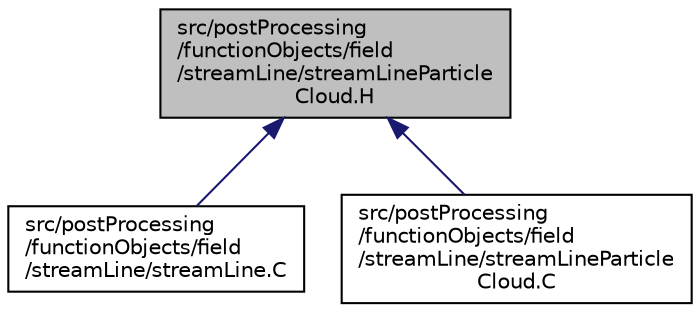 digraph "src/postProcessing/functionObjects/field/streamLine/streamLineParticleCloud.H"
{
  bgcolor="transparent";
  edge [fontname="Helvetica",fontsize="10",labelfontname="Helvetica",labelfontsize="10"];
  node [fontname="Helvetica",fontsize="10",shape=record];
  Node1 [label="src/postProcessing\l/functionObjects/field\l/streamLine/streamLineParticle\lCloud.H",height=0.2,width=0.4,color="black", fillcolor="grey75", style="filled", fontcolor="black"];
  Node1 -> Node2 [dir="back",color="midnightblue",fontsize="10",style="solid",fontname="Helvetica"];
  Node2 [label="src/postProcessing\l/functionObjects/field\l/streamLine/streamLine.C",height=0.2,width=0.4,color="black",URL="$a09270.html"];
  Node1 -> Node3 [dir="back",color="midnightblue",fontsize="10",style="solid",fontname="Helvetica"];
  Node3 [label="src/postProcessing\l/functionObjects/field\l/streamLine/streamLineParticle\lCloud.C",height=0.2,width=0.4,color="black",URL="$a09276.html"];
}
